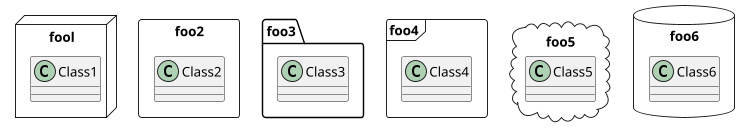 @startuml
scale 750 width
package fool <<Node>> {
class Class1
}
package foo2 <<Rectangle>> {
     class Class2
}
package foo3 <<Folder>> {
     class Class3
}
package foo4 <<Frame>> {
class Class4
}
package foo5 <<Cloud>> {
    class Class5
}

package foo6 <<Database>> { 
    class Class6
}
@enduml
